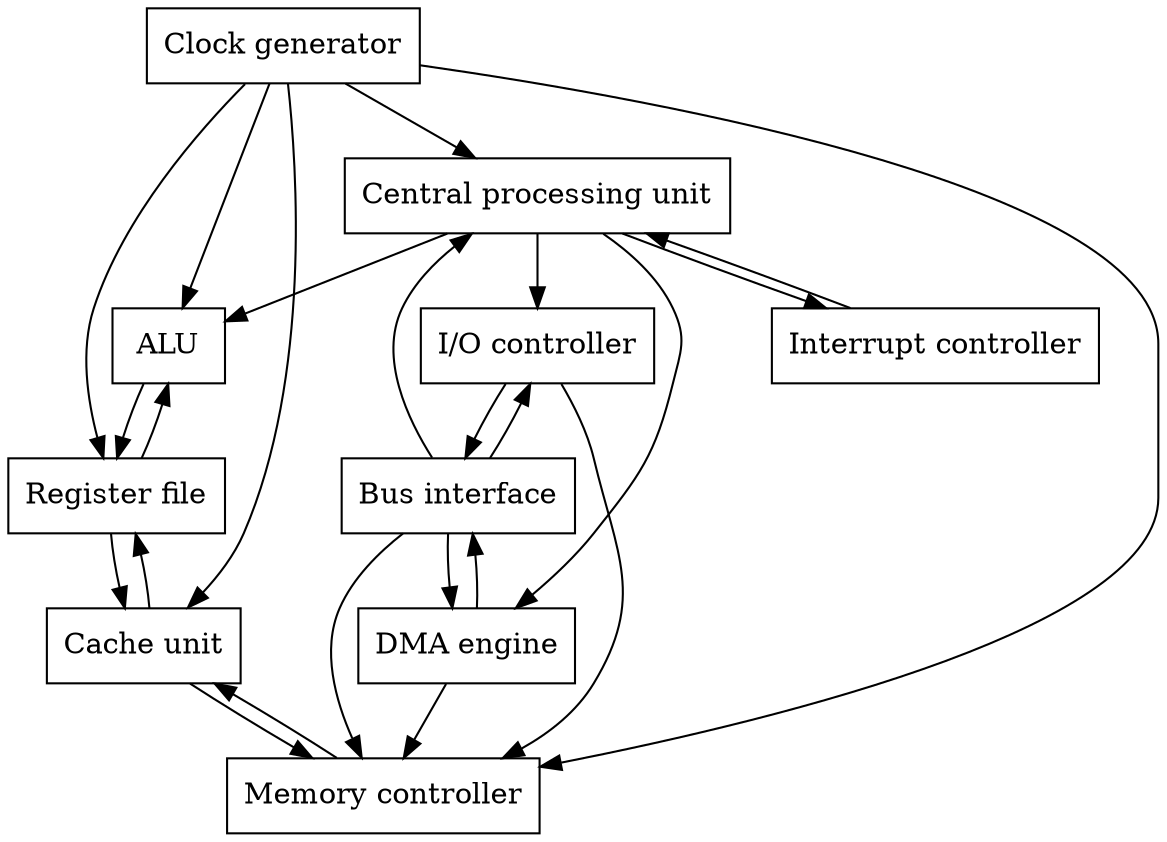 digraph CallGraph {
  node [shape=box];
  "Central processing unit" [label="Central processing unit"];
  "Memory controller" [label="Memory controller"];
  "Cache unit" [label="Cache unit"];
  "ALU" [label="ALU"];
  "Register file" [label="Register file"];
  "Bus interface" [label="Bus interface"];
  "I/O controller" [label="I/O controller"];
  "DMA engine" [label="DMA engine"];
  "Interrupt controller" [label="Interrupt controller"];
  "Clock generator" [label="Clock generator"];

  // Core pipeline connections
  "Central processing unit" -> "ALU";
  "ALU" -> "Register file";
  "Register file" -> "Cache unit";
  "Cache unit" -> "Memory controller";
  
  // Bus connections
  "Bus interface" -> "Central processing unit";
  "Bus interface" -> "Memory controller";
  "Bus interface" -> "I/O controller";
  "Bus interface" -> "DMA engine";
  
  // Memory subsystem
  "Memory controller" -> "Cache unit";
  "Cache unit" -> "Register file";
  
  // I/O and peripheral connections
  "I/O controller" -> "Bus interface";
  "DMA engine" -> "Bus interface";
  "Interrupt controller" -> "Central processing unit";
  
  // Clock distribution
  "Clock generator" -> "Central processing unit";
  "Clock generator" -> "Memory controller";
  "Clock generator" -> "Cache unit";
  "Clock generator" -> "ALU";
  "Clock generator" -> "Register file";
  
  // Control signals
  "Central processing unit" -> "Interrupt controller";
  "Central processing unit" -> "DMA engine";
  "Central processing unit" -> "I/O controller";
  
  // Additional data paths
  "DMA engine" -> "Memory controller";
  "I/O controller" -> "Memory controller";
  "Register file" -> "ALU";
}
